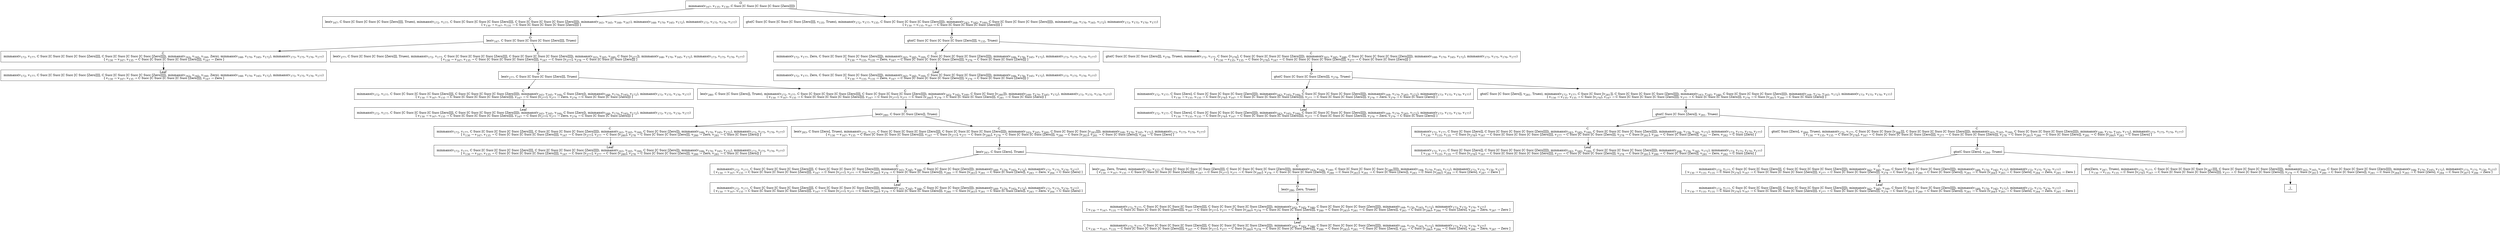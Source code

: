 digraph {
    graph [rankdir=TB
          ,bgcolor=transparent];
    node [shape=box
         ,fillcolor=white
         ,style=filled];
    0 [label=<O <BR/> minmaxo(v<SUB>167</SUB>, v<SUB>135</SUB>, v<SUB>130</SUB>, C Succ [C Succ [C Succ [C Succ [Zero]]]])>];
    1 [label=<C <BR/> leo(v<SUB>167</SUB>, C Succ [C Succ [C Succ [C Succ [Zero]]]], Trueo), minmaxo(v<SUB>172</SUB>, v<SUB>177</SUB>, C Succ [C Succ [C Succ [C Succ [Zero]]]], C Succ [C Succ [C Succ [C Succ [Zero]]]]), minmaxo(v<SUB>163</SUB>, v<SUB>165</SUB>, v<SUB>160</SUB>, v<SUB>167</SUB>), minmaxo(v<SUB>168</SUB>, v<SUB>170</SUB>, v<SUB>165</SUB>, v<SUB>172</SUB>), minmaxo(v<SUB>173</SUB>, v<SUB>175</SUB>, v<SUB>170</SUB>, v<SUB>177</SUB>) <BR/>  [ v<SUB>130</SUB> &rarr; v<SUB>167</SUB>, v<SUB>135</SUB> &rarr; C Succ [C Succ [C Succ [C Succ [Zero]]]] ] >];
    2 [label=<C <BR/> gto(C Succ [C Succ [C Succ [C Succ [Zero]]]], v<SUB>135</SUB>, Trueo), minmaxo(v<SUB>172</SUB>, v<SUB>177</SUB>, v<SUB>135</SUB>, C Succ [C Succ [C Succ [C Succ [Zero]]]]), minmaxo(v<SUB>163</SUB>, v<SUB>165</SUB>, v<SUB>160</SUB>, C Succ [C Succ [C Succ [C Succ [Zero]]]]), minmaxo(v<SUB>168</SUB>, v<SUB>170</SUB>, v<SUB>165</SUB>, v<SUB>172</SUB>), minmaxo(v<SUB>173</SUB>, v<SUB>175</SUB>, v<SUB>170</SUB>, v<SUB>177</SUB>) <BR/>  [ v<SUB>130</SUB> &rarr; v<SUB>135</SUB>, v<SUB>167</SUB> &rarr; C Succ [C Succ [C Succ [C Succ [Zero]]]] ] >];
    3 [label=<O <BR/> leo(v<SUB>167</SUB>, C Succ [C Succ [C Succ [C Succ [Zero]]]], Trueo)>];
    4 [label=<C <BR/> minmaxo(v<SUB>172</SUB>, v<SUB>177</SUB>, C Succ [C Succ [C Succ [C Succ [Zero]]]], C Succ [C Succ [C Succ [C Succ [Zero]]]]), minmaxo(v<SUB>163</SUB>, v<SUB>165</SUB>, v<SUB>160</SUB>, Zero), minmaxo(v<SUB>168</SUB>, v<SUB>170</SUB>, v<SUB>165</SUB>, v<SUB>172</SUB>), minmaxo(v<SUB>173</SUB>, v<SUB>175</SUB>, v<SUB>170</SUB>, v<SUB>177</SUB>) <BR/>  [ v<SUB>130</SUB> &rarr; v<SUB>167</SUB>, v<SUB>135</SUB> &rarr; C Succ [C Succ [C Succ [C Succ [Zero]]]], v<SUB>167</SUB> &rarr; Zero ] >];
    5 [label=<C <BR/> leo(v<SUB>277</SUB>, C Succ [C Succ [C Succ [Zero]]], Trueo), minmaxo(v<SUB>172</SUB>, v<SUB>177</SUB>, C Succ [C Succ [C Succ [C Succ [Zero]]]], C Succ [C Succ [C Succ [C Succ [Zero]]]]), minmaxo(v<SUB>163</SUB>, v<SUB>165</SUB>, v<SUB>160</SUB>, C Succ [v<SUB>277</SUB>]), minmaxo(v<SUB>168</SUB>, v<SUB>170</SUB>, v<SUB>165</SUB>, v<SUB>172</SUB>), minmaxo(v<SUB>173</SUB>, v<SUB>175</SUB>, v<SUB>170</SUB>, v<SUB>177</SUB>) <BR/>  [ v<SUB>130</SUB> &rarr; v<SUB>167</SUB>, v<SUB>135</SUB> &rarr; C Succ [C Succ [C Succ [C Succ [Zero]]]], v<SUB>167</SUB> &rarr; C Succ [v<SUB>277</SUB>], v<SUB>278</SUB> &rarr; C Succ [C Succ [C Succ [Zero]]] ] >];
    6 [label=<Leaf <BR/> minmaxo(v<SUB>172</SUB>, v<SUB>177</SUB>, C Succ [C Succ [C Succ [C Succ [Zero]]]], C Succ [C Succ [C Succ [C Succ [Zero]]]]), minmaxo(v<SUB>163</SUB>, v<SUB>165</SUB>, v<SUB>160</SUB>, Zero), minmaxo(v<SUB>168</SUB>, v<SUB>170</SUB>, v<SUB>165</SUB>, v<SUB>172</SUB>), minmaxo(v<SUB>173</SUB>, v<SUB>175</SUB>, v<SUB>170</SUB>, v<SUB>177</SUB>) <BR/>  [ v<SUB>130</SUB> &rarr; v<SUB>167</SUB>, v<SUB>135</SUB> &rarr; C Succ [C Succ [C Succ [C Succ [Zero]]]], v<SUB>167</SUB> &rarr; Zero ] >];
    7 [label=<O <BR/> leo(v<SUB>277</SUB>, C Succ [C Succ [C Succ [Zero]]], Trueo)>];
    8 [label=<C <BR/> minmaxo(v<SUB>172</SUB>, v<SUB>177</SUB>, C Succ [C Succ [C Succ [C Succ [Zero]]]], C Succ [C Succ [C Succ [C Succ [Zero]]]]), minmaxo(v<SUB>163</SUB>, v<SUB>165</SUB>, v<SUB>160</SUB>, C Succ [Zero]), minmaxo(v<SUB>168</SUB>, v<SUB>170</SUB>, v<SUB>165</SUB>, v<SUB>172</SUB>), minmaxo(v<SUB>173</SUB>, v<SUB>175</SUB>, v<SUB>170</SUB>, v<SUB>177</SUB>) <BR/>  [ v<SUB>130</SUB> &rarr; v<SUB>167</SUB>, v<SUB>135</SUB> &rarr; C Succ [C Succ [C Succ [C Succ [Zero]]]], v<SUB>167</SUB> &rarr; C Succ [v<SUB>277</SUB>], v<SUB>277</SUB> &rarr; Zero, v<SUB>278</SUB> &rarr; C Succ [C Succ [C Succ [Zero]]] ] >];
    9 [label=<C <BR/> leo(v<SUB>280</SUB>, C Succ [C Succ [Zero]], Trueo), minmaxo(v<SUB>172</SUB>, v<SUB>177</SUB>, C Succ [C Succ [C Succ [C Succ [Zero]]]], C Succ [C Succ [C Succ [C Succ [Zero]]]]), minmaxo(v<SUB>163</SUB>, v<SUB>165</SUB>, v<SUB>160</SUB>, C Succ [C Succ [v<SUB>280</SUB>]]), minmaxo(v<SUB>168</SUB>, v<SUB>170</SUB>, v<SUB>165</SUB>, v<SUB>172</SUB>), minmaxo(v<SUB>173</SUB>, v<SUB>175</SUB>, v<SUB>170</SUB>, v<SUB>177</SUB>) <BR/>  [ v<SUB>130</SUB> &rarr; v<SUB>167</SUB>, v<SUB>135</SUB> &rarr; C Succ [C Succ [C Succ [C Succ [Zero]]]], v<SUB>167</SUB> &rarr; C Succ [v<SUB>277</SUB>], v<SUB>277</SUB> &rarr; C Succ [v<SUB>280</SUB>], v<SUB>278</SUB> &rarr; C Succ [C Succ [C Succ [Zero]]], v<SUB>281</SUB> &rarr; C Succ [C Succ [Zero]] ] >];
    10 [label=<Leaf <BR/> minmaxo(v<SUB>172</SUB>, v<SUB>177</SUB>, C Succ [C Succ [C Succ [C Succ [Zero]]]], C Succ [C Succ [C Succ [C Succ [Zero]]]]), minmaxo(v<SUB>163</SUB>, v<SUB>165</SUB>, v<SUB>160</SUB>, C Succ [Zero]), minmaxo(v<SUB>168</SUB>, v<SUB>170</SUB>, v<SUB>165</SUB>, v<SUB>172</SUB>), minmaxo(v<SUB>173</SUB>, v<SUB>175</SUB>, v<SUB>170</SUB>, v<SUB>177</SUB>) <BR/>  [ v<SUB>130</SUB> &rarr; v<SUB>167</SUB>, v<SUB>135</SUB> &rarr; C Succ [C Succ [C Succ [C Succ [Zero]]]], v<SUB>167</SUB> &rarr; C Succ [v<SUB>277</SUB>], v<SUB>277</SUB> &rarr; Zero, v<SUB>278</SUB> &rarr; C Succ [C Succ [C Succ [Zero]]] ] >];
    11 [label=<O <BR/> leo(v<SUB>280</SUB>, C Succ [C Succ [Zero]], Trueo)>];
    12 [label=<C <BR/> minmaxo(v<SUB>172</SUB>, v<SUB>177</SUB>, C Succ [C Succ [C Succ [C Succ [Zero]]]], C Succ [C Succ [C Succ [C Succ [Zero]]]]), minmaxo(v<SUB>163</SUB>, v<SUB>165</SUB>, v<SUB>160</SUB>, C Succ [C Succ [Zero]]), minmaxo(v<SUB>168</SUB>, v<SUB>170</SUB>, v<SUB>165</SUB>, v<SUB>172</SUB>), minmaxo(v<SUB>173</SUB>, v<SUB>175</SUB>, v<SUB>170</SUB>, v<SUB>177</SUB>) <BR/>  [ v<SUB>130</SUB> &rarr; v<SUB>167</SUB>, v<SUB>135</SUB> &rarr; C Succ [C Succ [C Succ [C Succ [Zero]]]], v<SUB>167</SUB> &rarr; C Succ [v<SUB>277</SUB>], v<SUB>277</SUB> &rarr; C Succ [v<SUB>280</SUB>], v<SUB>278</SUB> &rarr; C Succ [C Succ [C Succ [Zero]]], v<SUB>280</SUB> &rarr; Zero, v<SUB>281</SUB> &rarr; C Succ [C Succ [Zero]] ] >];
    13 [label=<C <BR/> leo(v<SUB>283</SUB>, C Succ [Zero], Trueo), minmaxo(v<SUB>172</SUB>, v<SUB>177</SUB>, C Succ [C Succ [C Succ [C Succ [Zero]]]], C Succ [C Succ [C Succ [C Succ [Zero]]]]), minmaxo(v<SUB>163</SUB>, v<SUB>165</SUB>, v<SUB>160</SUB>, C Succ [C Succ [C Succ [v<SUB>283</SUB>]]]), minmaxo(v<SUB>168</SUB>, v<SUB>170</SUB>, v<SUB>165</SUB>, v<SUB>172</SUB>), minmaxo(v<SUB>173</SUB>, v<SUB>175</SUB>, v<SUB>170</SUB>, v<SUB>177</SUB>) <BR/>  [ v<SUB>130</SUB> &rarr; v<SUB>167</SUB>, v<SUB>135</SUB> &rarr; C Succ [C Succ [C Succ [C Succ [Zero]]]], v<SUB>167</SUB> &rarr; C Succ [v<SUB>277</SUB>], v<SUB>277</SUB> &rarr; C Succ [v<SUB>280</SUB>], v<SUB>278</SUB> &rarr; C Succ [C Succ [C Succ [Zero]]], v<SUB>280</SUB> &rarr; C Succ [v<SUB>283</SUB>], v<SUB>281</SUB> &rarr; C Succ [C Succ [Zero]], v<SUB>284</SUB> &rarr; C Succ [Zero] ] >];
    14 [label=<Leaf <BR/> minmaxo(v<SUB>172</SUB>, v<SUB>177</SUB>, C Succ [C Succ [C Succ [C Succ [Zero]]]], C Succ [C Succ [C Succ [C Succ [Zero]]]]), minmaxo(v<SUB>163</SUB>, v<SUB>165</SUB>, v<SUB>160</SUB>, C Succ [C Succ [Zero]]), minmaxo(v<SUB>168</SUB>, v<SUB>170</SUB>, v<SUB>165</SUB>, v<SUB>172</SUB>), minmaxo(v<SUB>173</SUB>, v<SUB>175</SUB>, v<SUB>170</SUB>, v<SUB>177</SUB>) <BR/>  [ v<SUB>130</SUB> &rarr; v<SUB>167</SUB>, v<SUB>135</SUB> &rarr; C Succ [C Succ [C Succ [C Succ [Zero]]]], v<SUB>167</SUB> &rarr; C Succ [v<SUB>277</SUB>], v<SUB>277</SUB> &rarr; C Succ [v<SUB>280</SUB>], v<SUB>278</SUB> &rarr; C Succ [C Succ [C Succ [Zero]]], v<SUB>280</SUB> &rarr; Zero, v<SUB>281</SUB> &rarr; C Succ [C Succ [Zero]] ] >];
    15 [label=<O <BR/> leo(v<SUB>283</SUB>, C Succ [Zero], Trueo)>];
    16 [label=<C <BR/> minmaxo(v<SUB>172</SUB>, v<SUB>177</SUB>, C Succ [C Succ [C Succ [C Succ [Zero]]]], C Succ [C Succ [C Succ [C Succ [Zero]]]]), minmaxo(v<SUB>163</SUB>, v<SUB>165</SUB>, v<SUB>160</SUB>, C Succ [C Succ [C Succ [Zero]]]), minmaxo(v<SUB>168</SUB>, v<SUB>170</SUB>, v<SUB>165</SUB>, v<SUB>172</SUB>), minmaxo(v<SUB>173</SUB>, v<SUB>175</SUB>, v<SUB>170</SUB>, v<SUB>177</SUB>) <BR/>  [ v<SUB>130</SUB> &rarr; v<SUB>167</SUB>, v<SUB>135</SUB> &rarr; C Succ [C Succ [C Succ [C Succ [Zero]]]], v<SUB>167</SUB> &rarr; C Succ [v<SUB>277</SUB>], v<SUB>277</SUB> &rarr; C Succ [v<SUB>280</SUB>], v<SUB>278</SUB> &rarr; C Succ [C Succ [C Succ [Zero]]], v<SUB>280</SUB> &rarr; C Succ [v<SUB>283</SUB>], v<SUB>281</SUB> &rarr; C Succ [C Succ [Zero]], v<SUB>283</SUB> &rarr; Zero, v<SUB>284</SUB> &rarr; C Succ [Zero] ] >];
    17 [label=<C <BR/> leo(v<SUB>286</SUB>, Zero, Trueo), minmaxo(v<SUB>172</SUB>, v<SUB>177</SUB>, C Succ [C Succ [C Succ [C Succ [Zero]]]], C Succ [C Succ [C Succ [C Succ [Zero]]]]), minmaxo(v<SUB>163</SUB>, v<SUB>165</SUB>, v<SUB>160</SUB>, C Succ [C Succ [C Succ [C Succ [v<SUB>286</SUB>]]]]), minmaxo(v<SUB>168</SUB>, v<SUB>170</SUB>, v<SUB>165</SUB>, v<SUB>172</SUB>), minmaxo(v<SUB>173</SUB>, v<SUB>175</SUB>, v<SUB>170</SUB>, v<SUB>177</SUB>) <BR/>  [ v<SUB>130</SUB> &rarr; v<SUB>167</SUB>, v<SUB>135</SUB> &rarr; C Succ [C Succ [C Succ [C Succ [Zero]]]], v<SUB>167</SUB> &rarr; C Succ [v<SUB>277</SUB>], v<SUB>277</SUB> &rarr; C Succ [v<SUB>280</SUB>], v<SUB>278</SUB> &rarr; C Succ [C Succ [C Succ [Zero]]], v<SUB>280</SUB> &rarr; C Succ [v<SUB>283</SUB>], v<SUB>281</SUB> &rarr; C Succ [C Succ [Zero]], v<SUB>283</SUB> &rarr; C Succ [v<SUB>286</SUB>], v<SUB>284</SUB> &rarr; C Succ [Zero], v<SUB>287</SUB> &rarr; Zero ] >];
    18 [label=<Leaf <BR/> minmaxo(v<SUB>172</SUB>, v<SUB>177</SUB>, C Succ [C Succ [C Succ [C Succ [Zero]]]], C Succ [C Succ [C Succ [C Succ [Zero]]]]), minmaxo(v<SUB>163</SUB>, v<SUB>165</SUB>, v<SUB>160</SUB>, C Succ [C Succ [C Succ [Zero]]]), minmaxo(v<SUB>168</SUB>, v<SUB>170</SUB>, v<SUB>165</SUB>, v<SUB>172</SUB>), minmaxo(v<SUB>173</SUB>, v<SUB>175</SUB>, v<SUB>170</SUB>, v<SUB>177</SUB>) <BR/>  [ v<SUB>130</SUB> &rarr; v<SUB>167</SUB>, v<SUB>135</SUB> &rarr; C Succ [C Succ [C Succ [C Succ [Zero]]]], v<SUB>167</SUB> &rarr; C Succ [v<SUB>277</SUB>], v<SUB>277</SUB> &rarr; C Succ [v<SUB>280</SUB>], v<SUB>278</SUB> &rarr; C Succ [C Succ [C Succ [Zero]]], v<SUB>280</SUB> &rarr; C Succ [v<SUB>283</SUB>], v<SUB>281</SUB> &rarr; C Succ [C Succ [Zero]], v<SUB>283</SUB> &rarr; Zero, v<SUB>284</SUB> &rarr; C Succ [Zero] ] >];
    19 [label=<O <BR/> leo(v<SUB>286</SUB>, Zero, Trueo)>];
    20 [label=<C <BR/> minmaxo(v<SUB>172</SUB>, v<SUB>177</SUB>, C Succ [C Succ [C Succ [C Succ [Zero]]]], C Succ [C Succ [C Succ [C Succ [Zero]]]]), minmaxo(v<SUB>163</SUB>, v<SUB>165</SUB>, v<SUB>160</SUB>, C Succ [C Succ [C Succ [C Succ [Zero]]]]), minmaxo(v<SUB>168</SUB>, v<SUB>170</SUB>, v<SUB>165</SUB>, v<SUB>172</SUB>), minmaxo(v<SUB>173</SUB>, v<SUB>175</SUB>, v<SUB>170</SUB>, v<SUB>177</SUB>) <BR/>  [ v<SUB>130</SUB> &rarr; v<SUB>167</SUB>, v<SUB>135</SUB> &rarr; C Succ [C Succ [C Succ [C Succ [Zero]]]], v<SUB>167</SUB> &rarr; C Succ [v<SUB>277</SUB>], v<SUB>277</SUB> &rarr; C Succ [v<SUB>280</SUB>], v<SUB>278</SUB> &rarr; C Succ [C Succ [C Succ [Zero]]], v<SUB>280</SUB> &rarr; C Succ [v<SUB>283</SUB>], v<SUB>281</SUB> &rarr; C Succ [C Succ [Zero]], v<SUB>283</SUB> &rarr; C Succ [v<SUB>286</SUB>], v<SUB>284</SUB> &rarr; C Succ [Zero], v<SUB>286</SUB> &rarr; Zero, v<SUB>287</SUB> &rarr; Zero ] >];
    21 [label=<Leaf <BR/> minmaxo(v<SUB>172</SUB>, v<SUB>177</SUB>, C Succ [C Succ [C Succ [C Succ [Zero]]]], C Succ [C Succ [C Succ [C Succ [Zero]]]]), minmaxo(v<SUB>163</SUB>, v<SUB>165</SUB>, v<SUB>160</SUB>, C Succ [C Succ [C Succ [C Succ [Zero]]]]), minmaxo(v<SUB>168</SUB>, v<SUB>170</SUB>, v<SUB>165</SUB>, v<SUB>172</SUB>), minmaxo(v<SUB>173</SUB>, v<SUB>175</SUB>, v<SUB>170</SUB>, v<SUB>177</SUB>) <BR/>  [ v<SUB>130</SUB> &rarr; v<SUB>167</SUB>, v<SUB>135</SUB> &rarr; C Succ [C Succ [C Succ [C Succ [Zero]]]], v<SUB>167</SUB> &rarr; C Succ [v<SUB>277</SUB>], v<SUB>277</SUB> &rarr; C Succ [v<SUB>280</SUB>], v<SUB>278</SUB> &rarr; C Succ [C Succ [C Succ [Zero]]], v<SUB>280</SUB> &rarr; C Succ [v<SUB>283</SUB>], v<SUB>281</SUB> &rarr; C Succ [C Succ [Zero]], v<SUB>283</SUB> &rarr; C Succ [v<SUB>286</SUB>], v<SUB>284</SUB> &rarr; C Succ [Zero], v<SUB>286</SUB> &rarr; Zero, v<SUB>287</SUB> &rarr; Zero ] >];
    22 [label=<O <BR/> gto(C Succ [C Succ [C Succ [C Succ [Zero]]]], v<SUB>135</SUB>, Trueo)>];
    23 [label=<C <BR/> minmaxo(v<SUB>172</SUB>, v<SUB>177</SUB>, Zero, C Succ [C Succ [C Succ [C Succ [Zero]]]]), minmaxo(v<SUB>163</SUB>, v<SUB>165</SUB>, v<SUB>160</SUB>, C Succ [C Succ [C Succ [C Succ [Zero]]]]), minmaxo(v<SUB>168</SUB>, v<SUB>170</SUB>, v<SUB>165</SUB>, v<SUB>172</SUB>), minmaxo(v<SUB>173</SUB>, v<SUB>175</SUB>, v<SUB>170</SUB>, v<SUB>177</SUB>) <BR/>  [ v<SUB>130</SUB> &rarr; v<SUB>135</SUB>, v<SUB>135</SUB> &rarr; Zero, v<SUB>167</SUB> &rarr; C Succ [C Succ [C Succ [C Succ [Zero]]]], v<SUB>276</SUB> &rarr; C Succ [C Succ [C Succ [Zero]]] ] >];
    24 [label=<C <BR/> gto(C Succ [C Succ [C Succ [Zero]]], v<SUB>278</SUB>, Trueo), minmaxo(v<SUB>172</SUB>, v<SUB>177</SUB>, C Succ [v<SUB>278</SUB>], C Succ [C Succ [C Succ [C Succ [Zero]]]]), minmaxo(v<SUB>163</SUB>, v<SUB>165</SUB>, v<SUB>160</SUB>, C Succ [C Succ [C Succ [C Succ [Zero]]]]), minmaxo(v<SUB>168</SUB>, v<SUB>170</SUB>, v<SUB>165</SUB>, v<SUB>172</SUB>), minmaxo(v<SUB>173</SUB>, v<SUB>175</SUB>, v<SUB>170</SUB>, v<SUB>177</SUB>) <BR/>  [ v<SUB>130</SUB> &rarr; v<SUB>135</SUB>, v<SUB>135</SUB> &rarr; C Succ [v<SUB>278</SUB>], v<SUB>167</SUB> &rarr; C Succ [C Succ [C Succ [C Succ [Zero]]]], v<SUB>277</SUB> &rarr; C Succ [C Succ [C Succ [Zero]]] ] >];
    25 [label=<Leaf <BR/> minmaxo(v<SUB>172</SUB>, v<SUB>177</SUB>, Zero, C Succ [C Succ [C Succ [C Succ [Zero]]]]), minmaxo(v<SUB>163</SUB>, v<SUB>165</SUB>, v<SUB>160</SUB>, C Succ [C Succ [C Succ [C Succ [Zero]]]]), minmaxo(v<SUB>168</SUB>, v<SUB>170</SUB>, v<SUB>165</SUB>, v<SUB>172</SUB>), minmaxo(v<SUB>173</SUB>, v<SUB>175</SUB>, v<SUB>170</SUB>, v<SUB>177</SUB>) <BR/>  [ v<SUB>130</SUB> &rarr; v<SUB>135</SUB>, v<SUB>135</SUB> &rarr; Zero, v<SUB>167</SUB> &rarr; C Succ [C Succ [C Succ [C Succ [Zero]]]], v<SUB>276</SUB> &rarr; C Succ [C Succ [C Succ [Zero]]] ] >];
    26 [label=<O <BR/> gto(C Succ [C Succ [C Succ [Zero]]], v<SUB>278</SUB>, Trueo)>];
    27 [label=<C <BR/> minmaxo(v<SUB>172</SUB>, v<SUB>177</SUB>, C Succ [Zero], C Succ [C Succ [C Succ [C Succ [Zero]]]]), minmaxo(v<SUB>163</SUB>, v<SUB>165</SUB>, v<SUB>160</SUB>, C Succ [C Succ [C Succ [C Succ [Zero]]]]), minmaxo(v<SUB>168</SUB>, v<SUB>170</SUB>, v<SUB>165</SUB>, v<SUB>172</SUB>), minmaxo(v<SUB>173</SUB>, v<SUB>175</SUB>, v<SUB>170</SUB>, v<SUB>177</SUB>) <BR/>  [ v<SUB>130</SUB> &rarr; v<SUB>135</SUB>, v<SUB>135</SUB> &rarr; C Succ [v<SUB>278</SUB>], v<SUB>167</SUB> &rarr; C Succ [C Succ [C Succ [C Succ [Zero]]]], v<SUB>277</SUB> &rarr; C Succ [C Succ [C Succ [Zero]]], v<SUB>278</SUB> &rarr; Zero, v<SUB>279</SUB> &rarr; C Succ [C Succ [Zero]] ] >];
    28 [label=<C <BR/> gto(C Succ [C Succ [Zero]], v<SUB>281</SUB>, Trueo), minmaxo(v<SUB>172</SUB>, v<SUB>177</SUB>, C Succ [C Succ [v<SUB>281</SUB>]], C Succ [C Succ [C Succ [C Succ [Zero]]]]), minmaxo(v<SUB>163</SUB>, v<SUB>165</SUB>, v<SUB>160</SUB>, C Succ [C Succ [C Succ [C Succ [Zero]]]]), minmaxo(v<SUB>168</SUB>, v<SUB>170</SUB>, v<SUB>165</SUB>, v<SUB>172</SUB>), minmaxo(v<SUB>173</SUB>, v<SUB>175</SUB>, v<SUB>170</SUB>, v<SUB>177</SUB>) <BR/>  [ v<SUB>130</SUB> &rarr; v<SUB>135</SUB>, v<SUB>135</SUB> &rarr; C Succ [v<SUB>278</SUB>], v<SUB>167</SUB> &rarr; C Succ [C Succ [C Succ [C Succ [Zero]]]], v<SUB>277</SUB> &rarr; C Succ [C Succ [C Succ [Zero]]], v<SUB>278</SUB> &rarr; C Succ [v<SUB>281</SUB>], v<SUB>280</SUB> &rarr; C Succ [C Succ [Zero]] ] >];
    29 [label=<Leaf <BR/> minmaxo(v<SUB>172</SUB>, v<SUB>177</SUB>, C Succ [Zero], C Succ [C Succ [C Succ [C Succ [Zero]]]]), minmaxo(v<SUB>163</SUB>, v<SUB>165</SUB>, v<SUB>160</SUB>, C Succ [C Succ [C Succ [C Succ [Zero]]]]), minmaxo(v<SUB>168</SUB>, v<SUB>170</SUB>, v<SUB>165</SUB>, v<SUB>172</SUB>), minmaxo(v<SUB>173</SUB>, v<SUB>175</SUB>, v<SUB>170</SUB>, v<SUB>177</SUB>) <BR/>  [ v<SUB>130</SUB> &rarr; v<SUB>135</SUB>, v<SUB>135</SUB> &rarr; C Succ [v<SUB>278</SUB>], v<SUB>167</SUB> &rarr; C Succ [C Succ [C Succ [C Succ [Zero]]]], v<SUB>277</SUB> &rarr; C Succ [C Succ [C Succ [Zero]]], v<SUB>278</SUB> &rarr; Zero, v<SUB>279</SUB> &rarr; C Succ [C Succ [Zero]] ] >];
    30 [label=<O <BR/> gto(C Succ [C Succ [Zero]], v<SUB>281</SUB>, Trueo)>];
    31 [label=<C <BR/> minmaxo(v<SUB>172</SUB>, v<SUB>177</SUB>, C Succ [C Succ [Zero]], C Succ [C Succ [C Succ [C Succ [Zero]]]]), minmaxo(v<SUB>163</SUB>, v<SUB>165</SUB>, v<SUB>160</SUB>, C Succ [C Succ [C Succ [C Succ [Zero]]]]), minmaxo(v<SUB>168</SUB>, v<SUB>170</SUB>, v<SUB>165</SUB>, v<SUB>172</SUB>), minmaxo(v<SUB>173</SUB>, v<SUB>175</SUB>, v<SUB>170</SUB>, v<SUB>177</SUB>) <BR/>  [ v<SUB>130</SUB> &rarr; v<SUB>135</SUB>, v<SUB>135</SUB> &rarr; C Succ [v<SUB>278</SUB>], v<SUB>167</SUB> &rarr; C Succ [C Succ [C Succ [C Succ [Zero]]]], v<SUB>277</SUB> &rarr; C Succ [C Succ [C Succ [Zero]]], v<SUB>278</SUB> &rarr; C Succ [v<SUB>281</SUB>], v<SUB>280</SUB> &rarr; C Succ [C Succ [Zero]], v<SUB>281</SUB> &rarr; Zero, v<SUB>282</SUB> &rarr; C Succ [Zero] ] >];
    32 [label=<C <BR/> gto(C Succ [Zero], v<SUB>284</SUB>, Trueo), minmaxo(v<SUB>172</SUB>, v<SUB>177</SUB>, C Succ [C Succ [C Succ [v<SUB>284</SUB>]]], C Succ [C Succ [C Succ [C Succ [Zero]]]]), minmaxo(v<SUB>163</SUB>, v<SUB>165</SUB>, v<SUB>160</SUB>, C Succ [C Succ [C Succ [C Succ [Zero]]]]), minmaxo(v<SUB>168</SUB>, v<SUB>170</SUB>, v<SUB>165</SUB>, v<SUB>172</SUB>), minmaxo(v<SUB>173</SUB>, v<SUB>175</SUB>, v<SUB>170</SUB>, v<SUB>177</SUB>) <BR/>  [ v<SUB>130</SUB> &rarr; v<SUB>135</SUB>, v<SUB>135</SUB> &rarr; C Succ [v<SUB>278</SUB>], v<SUB>167</SUB> &rarr; C Succ [C Succ [C Succ [C Succ [Zero]]]], v<SUB>277</SUB> &rarr; C Succ [C Succ [C Succ [Zero]]], v<SUB>278</SUB> &rarr; C Succ [v<SUB>281</SUB>], v<SUB>280</SUB> &rarr; C Succ [C Succ [Zero]], v<SUB>281</SUB> &rarr; C Succ [v<SUB>284</SUB>], v<SUB>283</SUB> &rarr; C Succ [Zero] ] >];
    33 [label=<Leaf <BR/> minmaxo(v<SUB>172</SUB>, v<SUB>177</SUB>, C Succ [C Succ [Zero]], C Succ [C Succ [C Succ [C Succ [Zero]]]]), minmaxo(v<SUB>163</SUB>, v<SUB>165</SUB>, v<SUB>160</SUB>, C Succ [C Succ [C Succ [C Succ [Zero]]]]), minmaxo(v<SUB>168</SUB>, v<SUB>170</SUB>, v<SUB>165</SUB>, v<SUB>172</SUB>), minmaxo(v<SUB>173</SUB>, v<SUB>175</SUB>, v<SUB>170</SUB>, v<SUB>177</SUB>) <BR/>  [ v<SUB>130</SUB> &rarr; v<SUB>135</SUB>, v<SUB>135</SUB> &rarr; C Succ [v<SUB>278</SUB>], v<SUB>167</SUB> &rarr; C Succ [C Succ [C Succ [C Succ [Zero]]]], v<SUB>277</SUB> &rarr; C Succ [C Succ [C Succ [Zero]]], v<SUB>278</SUB> &rarr; C Succ [v<SUB>281</SUB>], v<SUB>280</SUB> &rarr; C Succ [C Succ [Zero]], v<SUB>281</SUB> &rarr; Zero, v<SUB>282</SUB> &rarr; C Succ [Zero] ] >];
    34 [label=<O <BR/> gto(C Succ [Zero], v<SUB>284</SUB>, Trueo)>];
    35 [label=<C <BR/> minmaxo(v<SUB>172</SUB>, v<SUB>177</SUB>, C Succ [C Succ [C Succ [Zero]]], C Succ [C Succ [C Succ [C Succ [Zero]]]]), minmaxo(v<SUB>163</SUB>, v<SUB>165</SUB>, v<SUB>160</SUB>, C Succ [C Succ [C Succ [C Succ [Zero]]]]), minmaxo(v<SUB>168</SUB>, v<SUB>170</SUB>, v<SUB>165</SUB>, v<SUB>172</SUB>), minmaxo(v<SUB>173</SUB>, v<SUB>175</SUB>, v<SUB>170</SUB>, v<SUB>177</SUB>) <BR/>  [ v<SUB>130</SUB> &rarr; v<SUB>135</SUB>, v<SUB>135</SUB> &rarr; C Succ [v<SUB>278</SUB>], v<SUB>167</SUB> &rarr; C Succ [C Succ [C Succ [C Succ [Zero]]]], v<SUB>277</SUB> &rarr; C Succ [C Succ [C Succ [Zero]]], v<SUB>278</SUB> &rarr; C Succ [v<SUB>281</SUB>], v<SUB>280</SUB> &rarr; C Succ [C Succ [Zero]], v<SUB>281</SUB> &rarr; C Succ [v<SUB>284</SUB>], v<SUB>283</SUB> &rarr; C Succ [Zero], v<SUB>284</SUB> &rarr; Zero, v<SUB>285</SUB> &rarr; Zero ] >];
    36 [label=<C <BR/> gto(Zero, v<SUB>287</SUB>, Trueo), minmaxo(v<SUB>172</SUB>, v<SUB>177</SUB>, C Succ [C Succ [C Succ [C Succ [v<SUB>287</SUB>]]]], C Succ [C Succ [C Succ [C Succ [Zero]]]]), minmaxo(v<SUB>163</SUB>, v<SUB>165</SUB>, v<SUB>160</SUB>, C Succ [C Succ [C Succ [C Succ [Zero]]]]), minmaxo(v<SUB>168</SUB>, v<SUB>170</SUB>, v<SUB>165</SUB>, v<SUB>172</SUB>), minmaxo(v<SUB>173</SUB>, v<SUB>175</SUB>, v<SUB>170</SUB>, v<SUB>177</SUB>) <BR/>  [ v<SUB>130</SUB> &rarr; v<SUB>135</SUB>, v<SUB>135</SUB> &rarr; C Succ [v<SUB>278</SUB>], v<SUB>167</SUB> &rarr; C Succ [C Succ [C Succ [C Succ [Zero]]]], v<SUB>277</SUB> &rarr; C Succ [C Succ [C Succ [Zero]]], v<SUB>278</SUB> &rarr; C Succ [v<SUB>281</SUB>], v<SUB>280</SUB> &rarr; C Succ [C Succ [Zero]], v<SUB>281</SUB> &rarr; C Succ [v<SUB>284</SUB>], v<SUB>283</SUB> &rarr; C Succ [Zero], v<SUB>284</SUB> &rarr; C Succ [v<SUB>287</SUB>], v<SUB>286</SUB> &rarr; Zero ] >];
    37 [label=<Leaf <BR/> minmaxo(v<SUB>172</SUB>, v<SUB>177</SUB>, C Succ [C Succ [C Succ [Zero]]], C Succ [C Succ [C Succ [C Succ [Zero]]]]), minmaxo(v<SUB>163</SUB>, v<SUB>165</SUB>, v<SUB>160</SUB>, C Succ [C Succ [C Succ [C Succ [Zero]]]]), minmaxo(v<SUB>168</SUB>, v<SUB>170</SUB>, v<SUB>165</SUB>, v<SUB>172</SUB>), minmaxo(v<SUB>173</SUB>, v<SUB>175</SUB>, v<SUB>170</SUB>, v<SUB>177</SUB>) <BR/>  [ v<SUB>130</SUB> &rarr; v<SUB>135</SUB>, v<SUB>135</SUB> &rarr; C Succ [v<SUB>278</SUB>], v<SUB>167</SUB> &rarr; C Succ [C Succ [C Succ [C Succ [Zero]]]], v<SUB>277</SUB> &rarr; C Succ [C Succ [C Succ [Zero]]], v<SUB>278</SUB> &rarr; C Succ [v<SUB>281</SUB>], v<SUB>280</SUB> &rarr; C Succ [C Succ [Zero]], v<SUB>281</SUB> &rarr; C Succ [v<SUB>284</SUB>], v<SUB>283</SUB> &rarr; C Succ [Zero], v<SUB>284</SUB> &rarr; Zero, v<SUB>285</SUB> &rarr; Zero ] >];
    38 [label=<_|_>];
    0 -> 1 [label=""];
    0 -> 2 [label=""];
    1 -> 3 [label=""];
    2 -> 22 [label=""];
    3 -> 4 [label=""];
    3 -> 5 [label=""];
    4 -> 6 [label=""];
    5 -> 7 [label=""];
    7 -> 8 [label=""];
    7 -> 9 [label=""];
    8 -> 10 [label=""];
    9 -> 11 [label=""];
    11 -> 12 [label=""];
    11 -> 13 [label=""];
    12 -> 14 [label=""];
    13 -> 15 [label=""];
    15 -> 16 [label=""];
    15 -> 17 [label=""];
    16 -> 18 [label=""];
    17 -> 19 [label=""];
    19 -> 20 [label=""];
    20 -> 21 [label=""];
    22 -> 23 [label=""];
    22 -> 24 [label=""];
    23 -> 25 [label=""];
    24 -> 26 [label=""];
    26 -> 27 [label=""];
    26 -> 28 [label=""];
    27 -> 29 [label=""];
    28 -> 30 [label=""];
    30 -> 31 [label=""];
    30 -> 32 [label=""];
    31 -> 33 [label=""];
    32 -> 34 [label=""];
    34 -> 35 [label=""];
    34 -> 36 [label=""];
    35 -> 37 [label=""];
    36 -> 38 [label=""];
}